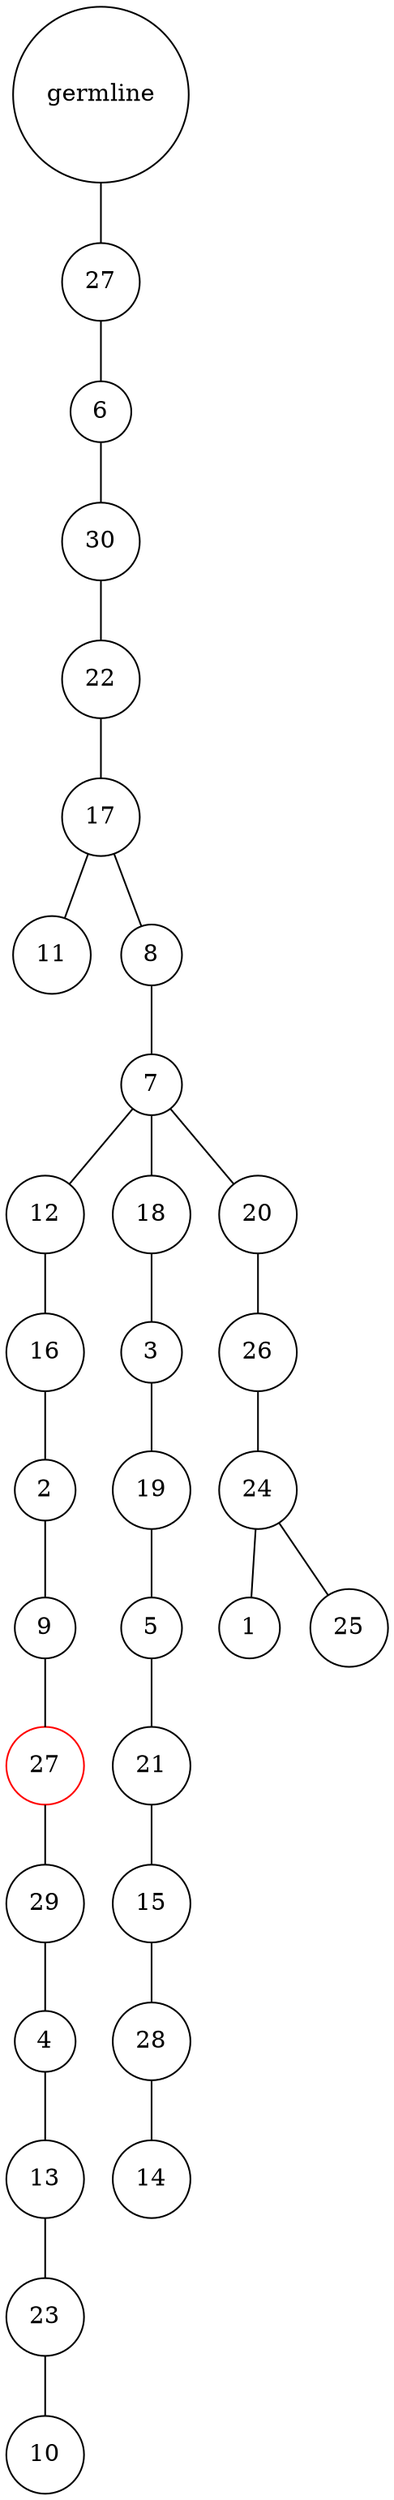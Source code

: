 graph {
	rankdir=UD;
	splines=line;
	node [shape=circle]
	"0x7f188ea02b20" [label="germline"];
	"0x7f188ea02b50" [label="27"];
	"0x7f188ea02b20" -- "0x7f188ea02b50" ;
	"0x7f188ea02b80" [label="6"];
	"0x7f188ea02b50" -- "0x7f188ea02b80" ;
	"0x7f188ea02bb0" [label="30"];
	"0x7f188ea02b80" -- "0x7f188ea02bb0" ;
	"0x7f188ea02be0" [label="22"];
	"0x7f188ea02bb0" -- "0x7f188ea02be0" ;
	"0x7f188ea02c10" [label="17"];
	"0x7f188ea02be0" -- "0x7f188ea02c10" ;
	"0x7f188ea02c40" [label="11"];
	"0x7f188ea02c10" -- "0x7f188ea02c40" ;
	"0x7f188ea02c70" [label="8"];
	"0x7f188ea02c10" -- "0x7f188ea02c70" ;
	"0x7f188ea02ca0" [label="7"];
	"0x7f188ea02c70" -- "0x7f188ea02ca0" ;
	"0x7f188ea02cd0" [label="12"];
	"0x7f188ea02ca0" -- "0x7f188ea02cd0" ;
	"0x7f188ea02d00" [label="16"];
	"0x7f188ea02cd0" -- "0x7f188ea02d00" ;
	"0x7f188ea02d30" [label="2"];
	"0x7f188ea02d00" -- "0x7f188ea02d30" ;
	"0x7f188ea02d60" [label="9"];
	"0x7f188ea02d30" -- "0x7f188ea02d60" ;
	"0x7f188ea02d90" [label="27",color="red"];
	"0x7f188ea02d60" -- "0x7f188ea02d90" ;
	"0x7f188ea02dc0" [label="29"];
	"0x7f188ea02d90" -- "0x7f188ea02dc0" ;
	"0x7f188ea02df0" [label="4"];
	"0x7f188ea02dc0" -- "0x7f188ea02df0" ;
	"0x7f188ea02e20" [label="13"];
	"0x7f188ea02df0" -- "0x7f188ea02e20" ;
	"0x7f188ea02e50" [label="23"];
	"0x7f188ea02e20" -- "0x7f188ea02e50" ;
	"0x7f188ea02e80" [label="10"];
	"0x7f188ea02e50" -- "0x7f188ea02e80" ;
	"0x7f188ea02eb0" [label="18"];
	"0x7f188ea02ca0" -- "0x7f188ea02eb0" ;
	"0x7f188ea02ee0" [label="3"];
	"0x7f188ea02eb0" -- "0x7f188ea02ee0" ;
	"0x7f188ea02f10" [label="19"];
	"0x7f188ea02ee0" -- "0x7f188ea02f10" ;
	"0x7f188ea02f40" [label="5"];
	"0x7f188ea02f10" -- "0x7f188ea02f40" ;
	"0x7f188ea02f70" [label="21"];
	"0x7f188ea02f40" -- "0x7f188ea02f70" ;
	"0x7f188ea02fa0" [label="15"];
	"0x7f188ea02f70" -- "0x7f188ea02fa0" ;
	"0x7f188ea02fd0" [label="28"];
	"0x7f188ea02fa0" -- "0x7f188ea02fd0" ;
	"0x7f188e990040" [label="14"];
	"0x7f188ea02fd0" -- "0x7f188e990040" ;
	"0x7f188e990070" [label="20"];
	"0x7f188ea02ca0" -- "0x7f188e990070" ;
	"0x7f188e9900a0" [label="26"];
	"0x7f188e990070" -- "0x7f188e9900a0" ;
	"0x7f188e9900d0" [label="24"];
	"0x7f188e9900a0" -- "0x7f188e9900d0" ;
	"0x7f188e990100" [label="1"];
	"0x7f188e9900d0" -- "0x7f188e990100" ;
	"0x7f188e990130" [label="25"];
	"0x7f188e9900d0" -- "0x7f188e990130" ;
}
